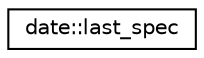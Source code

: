 digraph "Graphical Class Hierarchy"
{
 // LATEX_PDF_SIZE
  edge [fontname="Helvetica",fontsize="10",labelfontname="Helvetica",labelfontsize="10"];
  node [fontname="Helvetica",fontsize="10",shape=record];
  rankdir="LR";
  Node0 [label="date::last_spec",height=0.2,width=0.4,color="black", fillcolor="white", style="filled",URL="$structdate_1_1last__spec.html",tooltip=" "];
}

